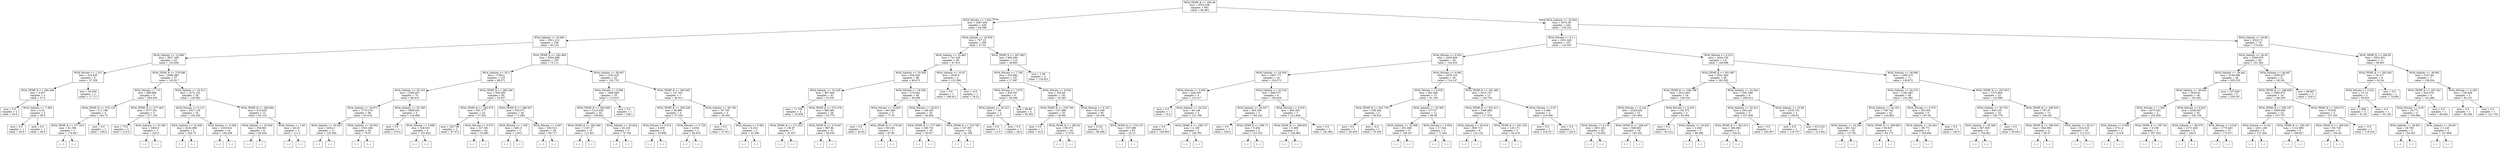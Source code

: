 digraph Tree {
node [shape=box] ;
0 [label="WOA_TEMP_K <= 294.36\nmse = 4524.038\nsamples = 681\nvalue = 96.403"] ;
1 [label="WOA_Nitrate <= 7.642\nmse = 2487.459\nsamples = 438\nvalue = 64.289"] ;
0 -> 1 [labeldistance=2.5, labelangle=45, headlabel="True"] ;
2 [label="WOA_Salinity <= 33.691\nmse = 2811.212\nsamples = 238\nvalue = 85.133"] ;
1 -> 2 ;
3 [label="WOA_Salinity <= 12.689\nmse = 3627.269\nsamples = 43\nvalue = 133.836"] ;
2 -> 3 ;
4 [label="WOA_Nitrate <= 1.311\nmse = 419.655\nsamples = 6\nvalue = 37.358"] ;
3 -> 4 ;
5 [label="WOA_TEMP_K <= 290.448\nmse = 4.667\nsamples = 3\nvalue = 57.0"] ;
4 -> 5 ;
6 [label="mse = 0.0\nsamples = 1\nvalue = 54.0"] ;
5 -> 6 ;
7 [label="WOA_Salinity <= 7.363\nmse = 0.25\nsamples = 2\nvalue = 58.5"] ;
5 -> 7 ;
8 [label="mse = 0.0\nsamples = 1\nvalue = 58.0"] ;
7 -> 8 ;
9 [label="mse = 0.0\nsamples = 1\nvalue = 59.0"] ;
7 -> 9 ;
10 [label="mse = 63.054\nsamples = 3\nvalue = 17.717"] ;
4 -> 10 ;
11 [label="WOA_TEMP_K <= 278.596\nmse = 2896.585\nsamples = 37\nvalue = 143.817"] ;
3 -> 11 ;
12 [label="WOA_Nitrate <= 7.0\nmse = 999.868\nsamples = 9\nvalue = 204.636"] ;
11 -> 12 ;
13 [label="WOA_TEMP_K <= 278.116\nmse = 111.188\nsamples = 4\nvalue = 182.75"] ;
12 -> 13 ;
14 [label="WOA_TEMP_K <= 277.615\nmse = 81.556\nsamples = 3\nvalue = 178.667"] ;
13 -> 14 ;
15 [label="(...)"] ;
14 -> 15 ;
16 [label="(...)"] ;
14 -> 16 ;
17 [label="mse = 0.0\nsamples = 1\nvalue = 195.0"] ;
13 -> 17 ;
18 [label="WOA_TEMP_K <= 277.403\nmse = 1077.551\nsamples = 5\nvalue = 217.143"] ;
12 -> 18 ;
19 [label="mse = 75.0\nsamples = 2\nvalue = 215.0"] ;
18 -> 19 ;
20 [label="WOA_Salinity <= 33.385\nmse = 2400.0\nsamples = 3\nvalue = 220.0"] ;
18 -> 20 ;
21 [label="(...)"] ;
20 -> 21 ;
22 [label="(...)"] ;
20 -> 22 ;
23 [label="WOA_Salinity <= 32.513\nmse = 2272.152\nsamples = 28\nvalue = 129.582"] ;
11 -> 23 ;
24 [label="WOA_Nitrate <= 0.121\nmse = 2017.118\nsamples = 16\nvalue = 154.329"] ;
23 -> 24 ;
25 [label="WOA_Salinity <= 31.838\nmse = 4162.688\nsamples = 2\nvalue = 202.75"] ;
24 -> 25 ;
26 [label="(...)"] ;
25 -> 26 ;
27 [label="(...)"] ;
25 -> 27 ;
28 [label="WOA_Nitrate <= 0.358\nmse = 1203.622\nsamples = 14\nvalue = 146.258"] ;
24 -> 28 ;
29 [label="(...)"] ;
28 -> 29 ;
38 [label="(...)"] ;
28 -> 38 ;
53 [label="WOA_TEMP_K <= 289.884\nmse = 415.629\nsamples = 12\nvalue = 93.114"] ;
23 -> 53 ;
54 [label="WOA_Salinity <= 33.634\nmse = 358.091\nsamples = 8\nvalue = 84.629"] ;
53 -> 54 ;
55 [label="(...)"] ;
54 -> 55 ;
68 [label="(...)"] ;
54 -> 68 ;
69 [label="WOA_Nitrate <= 1.83\nmse = 46.25\nsamples = 4\nvalue = 111.5"] ;
53 -> 69 ;
70 [label="(...)"] ;
69 -> 70 ;
71 [label="(...)"] ;
69 -> 71 ;
74 [label="WOA_TEMP_K <= 292.469\nmse = 2054.698\nsamples = 195\nvalue = 75.111"] ;
2 -> 74 ;
75 [label="WOA_Salinity <= 35.2\nmse = 1789.5\nsamples = 153\nvalue = 68.371"] ;
74 -> 75 ;
76 [label="WOA_Salinity <= 35.153\nmse = 2290.831\nsamples = 70\nvalue = 86.915"] ;
75 -> 76 ;
77 [label="WOA_Salinity <= 34.071\nmse = 1770.274\nsamples = 66\nvalue = 82.616"] ;
76 -> 77 ;
78 [label="WOA_Salinity <= 34.043\nmse = 2634.3\nsamples = 11\nvalue = 102.565"] ;
77 -> 78 ;
79 [label="(...)"] ;
78 -> 79 ;
96 [label="(...)"] ;
78 -> 96 ;
97 [label="WOA_Salinity <= 34.954\nmse = 1533.349\nsamples = 55\nvalue = 79.07"] ;
77 -> 97 ;
98 [label="(...)"] ;
97 -> 98 ;
177 [label="(...)"] ;
97 -> 177 ;
200 [label="WOA_Salinity <= 35.169\nmse = 5699.941\nsamples = 4\nvalue = 143.866"] ;
76 -> 200 ;
201 [label="mse = 0.0\nsamples = 1\nvalue = 270.0"] ;
200 -> 201 ;
202 [label="WOA_Nitrate <= 5.698\nmse = 528.933\nsamples = 3\nvalue = 101.822"] ;
200 -> 202 ;
203 [label="(...)"] ;
202 -> 203 ;
206 [label="(...)"] ;
202 -> 206 ;
207 [label="WOA_TEMP_K <= 289.248\nmse = 839.395\nsamples = 83\nvalue = 52.827"] ;
75 -> 207 ;
208 [label="WOA_TEMP_K <= 282.574\nmse = 561.377\nsamples = 43\nvalue = 37.932"] ;
207 -> 208 ;
209 [label="mse = 140.748\nsamples = 3\nvalue = 87.673"] ;
208 -> 209 ;
210 [label="WOA_Nitrate <= 0.074\nmse = 327.581\nsamples = 40\nvalue = 32.885"] ;
208 -> 210 ;
211 [label="(...)"] ;
210 -> 211 ;
212 [label="(...)"] ;
210 -> 212 ;
259 [label="WOA_TEMP_K <= 289.557\nmse = 554.571\nsamples = 40\nvalue = 71.694"] ;
207 -> 259 ;
260 [label="WOA_Nitrate <= 1.195\nmse = 3481.0\nsamples = 2\nvalue = 129.0"] ;
259 -> 260 ;
261 [label="(...)"] ;
260 -> 261 ;
262 [label="(...)"] ;
260 -> 262 ;
263 [label="WOA_Nitrate <= 0.407\nmse = 336.512\nsamples = 38\nvalue = 69.717"] ;
259 -> 263 ;
264 [label="(...)"] ;
263 -> 264 ;
285 [label="(...)"] ;
263 -> 285 ;
312 [label="WOA_Salinity <= 36.647\nmse = 2192.423\nsamples = 42\nvalue = 102.733"] ;
74 -> 312 ;
313 [label="WOA_Nitrate <= 5.098\nmse = 1806.069\nsamples = 35\nvalue = 115.013"] ;
312 -> 313 ;
314 [label="WOA_TEMP_K <= 293.949\nmse = 1213.029\nsamples = 34\nvalue = 109.843"] ;
313 -> 314 ;
315 [label="WOA_TEMP_K <= 293.399\nmse = 1167.27\nsamples = 31\nvalue = 113.401"] ;
314 -> 315 ;
316 [label="(...)"] ;
315 -> 316 ;
345 [label="(...)"] ;
315 -> 345 ;
350 [label="WOA_Salinity <= 35.624\nmse = 45.225\nsamples = 3\nvalue = 70.704"] ;
314 -> 350 ;
351 [label="(...)"] ;
350 -> 351 ;
354 [label="(...)"] ;
350 -> 354 ;
355 [label="mse = 0.0\nsamples = 1\nvalue = 239.1"] ;
313 -> 355 ;
356 [label="WOA_TEMP_K <= 293.942\nmse = 147.031\nsamples = 7\nvalue = 46.911"] ;
312 -> 356 ;
357 [label="WOA_TEMP_K <= 293.426\nmse = 66.886\nsamples = 4\nvalue = 57.242"] ;
356 -> 357 ;
358 [label="WOA_Nitrate <= 0.014\nmse = 6.905\nsamples = 2\nvalue = 50.858"] ;
357 -> 358 ;
359 [label="(...)"] ;
358 -> 359 ;
360 [label="(...)"] ;
358 -> 360 ;
361 [label="WOA_Nitrate <= 0.728\nmse = 4.004\nsamples = 2\nvalue = 66.819"] ;
357 -> 361 ;
362 [label="(...)"] ;
361 -> 362 ;
363 [label="(...)"] ;
361 -> 363 ;
364 [label="WOA_Salinity <= 36.738\nmse = 50.756\nsamples = 3\nvalue = 38.302"] ;
356 -> 364 ;
365 [label="mse = 0.0\nsamples = 1\nvalue = 47.811"] ;
364 -> 365 ;
366 [label="WOA_Nitrate <= 0.581\nmse = 8.322\nsamples = 2\nvalue = 33.548"] ;
364 -> 366 ;
367 [label="(...)"] ;
366 -> 367 ;
368 [label="(...)"] ;
366 -> 368 ;
369 [label="WOA_Salinity <= 33.879\nmse = 797.15\nsamples = 200\nvalue = 37.52"] ;
1 -> 369 ;
370 [label="WOA_Salinity <= 33.862\nmse = 741.529\nsamples = 90\nvalue = 47.613"] ;
369 -> 370 ;
371 [label="WOA_Salinity <= 33.458\nmse = 634.562\nsamples = 88\nvalue = 46.473"] ;
370 -> 371 ;
372 [label="WOA_Salinity <= 32.229\nmse = 887.464\nsamples = 42\nvalue = 53.541"] ;
371 -> 372 ;
373 [label="mse = 71.759\nsamples = 4\nvalue = 25.838"] ;
372 -> 373 ;
374 [label="WOA_TEMP_K <= 272.078\nmse = 886.363\nsamples = 38\nvalue = 55.775"] ;
372 -> 374 ;
375 [label="WOA_TEMP_K <= 271.612\nmse = 130.97\nsamples = 7\nvalue = 41.927"] ;
374 -> 375 ;
376 [label="(...)"] ;
375 -> 376 ;
379 [label="(...)"] ;
375 -> 379 ;
384 [label="WOA_TEMP_K <= 274.007\nmse = 987.66\nsamples = 31\nvalue = 58.438"] ;
374 -> 384 ;
385 [label="(...)"] ;
384 -> 385 ;
400 [label="(...)"] ;
384 -> 400 ;
403 [label="WOA_Nitrate <= 18.558\nmse = 275.642\nsamples = 46\nvalue = 39.299"] ;
371 -> 403 ;
404 [label="WOA_Nitrate <= 10.851\nmse = 397.684\nsamples = 3\nvalue = 77.33"] ;
403 -> 404 ;
405 [label="mse = 0.0\nsamples = 1\nvalue = 45.83"] ;
404 -> 405 ;
406 [label="WOA_TEMP_K <= 279.68\nmse = 89.245\nsamples = 2\nvalue = 87.83"] ;
404 -> 406 ;
407 [label="(...)"] ;
406 -> 407 ;
408 [label="(...)"] ;
406 -> 408 ;
409 [label="WOA_Nitrate <= 24.512\nmse = 168.433\nsamples = 43\nvalue = 36.845"] ;
403 -> 409 ;
410 [label="WOA_TEMP_K <= 277.669\nmse = 189.733\nsamples = 19\nvalue = 30.817"] ;
409 -> 410 ;
411 [label="(...)"] ;
410 -> 411 ;
440 [label="(...)"] ;
410 -> 440 ;
445 [label="WOA_TEMP_K <= 274.795\nmse = 107.857\nsamples = 24\nvalue = 41.198"] ;
409 -> 445 ;
446 [label="(...)"] ;
445 -> 446 ;
487 [label="(...)"] ;
445 -> 487 ;
490 [label="WOA_Salinity <= 33.87\nmse = 2030.0\nsamples = 2\nvalue = 123.366"] ;
370 -> 490 ;
491 [label="mse = 0.0\nsamples = 1\nvalue = 168.421"] ;
490 -> 491 ;
492 [label="mse = -0.0\nsamples = 1\nvalue = 78.31"] ;
490 -> 492 ;
493 [label="WOA_TEMP_K <= 287.683\nmse = 682.094\nsamples = 110\nvalue = 28.843"] ;
369 -> 493 ;
494 [label="WOA_Nitrate <= 7.709\nmse = 535.883\nsamples = 107\nvalue = 27.097"] ;
493 -> 494 ;
495 [label="WOA_Nitrate <= 7.679\nmse = 926.507\nsamples = 6\nvalue = 56.646"] ;
494 -> 495 ;
496 [label="WOA_Salinity <= 35.223\nmse = 7.29\nsamples = 2\nvalue = 23.7"] ;
495 -> 496 ;
497 [label="mse = 0.0\nsamples = 1\nvalue = 21.0"] ;
496 -> 497 ;
498 [label="mse = 0.0\nsamples = 1\nvalue = 26.4"] ;
496 -> 498 ;
499 [label="mse = 98.89\nsamples = 4\nvalue = 83.002"] ;
495 -> 499 ;
500 [label="WOA_Nitrate <= 9.034\nmse = 454.08\nsamples = 101\nvalue = 25.263"] ;
494 -> 500 ;
501 [label="WOA_TEMP_K <= 276.749\nmse = 107.488\nsamples = 35\nvalue = 18.592"] ;
500 -> 501 ;
502 [label="mse = 0.0\nsamples = 1\nvalue = 42.0"] ;
501 -> 502 ;
503 [label="WOA_TEMP_K <= 283.62\nmse = 89.373\nsamples = 34\nvalue = 17.674"] ;
501 -> 503 ;
504 [label="(...)"] ;
503 -> 504 ;
521 [label="(...)"] ;
503 -> 521 ;
528 [label="WOA_Nitrate <= 9.102\nmse = 613.346\nsamples = 66\nvalue = 29.106"] ;
500 -> 528 ;
529 [label="mse = 0.541\nsamples = 3\nvalue = 98.288"] ;
528 -> 529 ;
530 [label="WOA_TEMP_K <= 274.137\nmse = 357.688\nsamples = 63\nvalue = 25.13"] ;
528 -> 530 ;
531 [label="(...)"] ;
530 -> 531 ;
550 [label="(...)"] ;
530 -> 550 ;
641 [label="mse = 1.46\nsamples = 3\nvalue = 118.451"] ;
493 -> 641 ;
642 [label="WOA_Salinity <= 35.954\nmse = 3074.38\nsamples = 243\nvalue = 153.221"] ;
0 -> 642 [labeldistance=2.5, labelangle=-45, headlabel="False"] ;
643 [label="WOA_Nitrate <= 0.11\nmse = 2201.445\nsamples = 167\nvalue = 143.597"] ;
642 -> 643 ;
644 [label="WOA_Nitrate <= 0.024\nmse = 2285.609\nsamples = 36\nvalue = 124.253"] ;
643 -> 644 ;
645 [label="WOA_Salinity <= 34.934\nmse = 1687.771\nsamples = 10\nvalue = 154.573"] ;
644 -> 645 ;
646 [label="WOA_Nitrate <= 0.003\nmse = 448.205\nsamples = 4\nvalue = 123.517"] ;
645 -> 646 ;
647 [label="mse = 0.0\nsamples = 1\nvalue = 74.0"] ;
646 -> 647 ;
648 [label="WOA_Salinity <= 34.233\nmse = 46.148\nsamples = 3\nvalue = 131.769"] ;
646 -> 648 ;
649 [label="mse = 0.0\nsamples = 1\nvalue = 146.656"] ;
648 -> 649 ;
650 [label="WOA_TEMP_K <= 298.727\nmse = 2.189\nsamples = 2\nvalue = 128.792"] ;
648 -> 650 ;
651 [label="(...)"] ;
650 -> 651 ;
652 [label="(...)"] ;
650 -> 652 ;
653 [label="WOA_Salinity <= 35.518\nmse = 998.373\nsamples = 6\nvalue = 185.629"] ;
645 -> 653 ;
654 [label="WOA_Salinity <= 35.047\nmse = 405.356\nsamples = 3\nvalue = 165.142"] ;
653 -> 654 ;
655 [label="mse = 0.0\nsamples = 1\nvalue = 200.0"] ;
654 -> 655 ;
656 [label="WOA_TEMP_K <= 296.71\nmse = 0.454\nsamples = 2\nvalue = 153.523"] ;
654 -> 656 ;
657 [label="(...)"] ;
656 -> 657 ;
658 [label="(...)"] ;
656 -> 658 ;
659 [label="WOA_Nitrate <= 0.016\nmse = 483.363\nsamples = 3\nvalue = 212.944"] ;
653 -> 659 ;
660 [label="WOA_TEMP_K <= 299.832\nmse = 0.469\nsamples = 2\nvalue = 228.485"] ;
659 -> 660 ;
661 [label="(...)"] ;
660 -> 661 ;
662 [label="(...)"] ;
660 -> 662 ;
663 [label="mse = 0.0\nsamples = 1\nvalue = 181.862"] ;
659 -> 663 ;
664 [label="WOA_Nitrate <= 0.065\nmse = 2076.319\nsamples = 26\nvalue = 114.147"] ;
644 -> 664 ;
665 [label="WOA_Nitrate <= 0.028\nmse = 692.086\nsamples = 13\nvalue = 91.194"] ;
664 -> 665 ;
666 [label="WOA_TEMP_K <= 301.739\nmse = 258.264\nsamples = 2\nvalue = 56.818"] ;
665 -> 666 ;
667 [label="mse = 0.0\nsamples = 1\nvalue = 45.455"] ;
666 -> 667 ;
668 [label="mse = -0.0\nsamples = 1\nvalue = 79.545"] ;
666 -> 668 ;
669 [label="WOA_Salinity <= 35.385\nmse = 477.57\nsamples = 11\nvalue = 98.56"] ;
665 -> 669 ;
670 [label="WOA_Salinity <= 32.508\nmse = 261.948\nsamples = 8\nvalue = 109.247"] ;
669 -> 670 ;
671 [label="(...)"] ;
670 -> 671 ;
672 [label="(...)"] ;
670 -> 672 ;
683 [label="WOA_Nitrate <= 0.054\nmse = 17.244\nsamples = 3\nvalue = 71.842"] ;
669 -> 683 ;
684 [label="(...)"] ;
683 -> 684 ;
687 [label="(...)"] ;
683 -> 687 ;
688 [label="WOA_TEMP_K <= 301.483\nmse = 2415.747\nsamples = 13\nvalue = 129.754"] ;
664 -> 688 ;
689 [label="WOA_TEMP_K <= 301.011\nmse = 1496.868\nsamples = 11\nvalue = 117.516"] ;
688 -> 689 ;
690 [label="WOA_Salinity <= 35.619\nmse = 828.713\nsamples = 8\nvalue = 133.132"] ;
689 -> 690 ;
691 [label="(...)"] ;
690 -> 691 ;
700 [label="(...)"] ;
690 -> 700 ;
701 [label="WOA_TEMP_K <= 301.203\nmse = 120.171\nsamples = 3\nvalue = 64.419"] ;
689 -> 701 ;
702 [label="(...)"] ;
701 -> 702 ;
703 [label="(...)"] ;
701 -> 703 ;
706 [label="WOA_Nitrate <= 0.07\nmse = 0.489\nsamples = 2\nvalue = 219.506"] ;
688 -> 706 ;
707 [label="mse = 0.0\nsamples = 1\nvalue = 218.517"] ;
706 -> 707 ;
708 [label="mse = 0.0\nsamples = 1\nvalue = 220.0"] ;
706 -> 708 ;
709 [label="WOA_Nitrate <= 0.215\nmse = 2044.706\nsamples = 131\nvalue = 148.986"] ;
643 -> 709 ;
710 [label="WOA_TEMP_K <= 301.997\nmse = 2541.064\nsamples = 60\nvalue = 162.502"] ;
709 -> 710 ;
711 [label="WOA_TEMP_K <= 300.788\nmse = 2412.043\nsamples = 54\nvalue = 158.234"] ;
710 -> 711 ;
712 [label="WOA_Nitrate <= 0.144\nmse = 2229.629\nsamples = 51\nvalue = 161.904"] ;
711 -> 712 ;
713 [label="WOA_Nitrate <= 0.135\nmse = 2851.432\nsamples = 35\nvalue = 170.803"] ;
712 -> 713 ;
714 [label="(...)"] ;
713 -> 714 ;
725 [label="(...)"] ;
713 -> 725 ;
740 [label="WOA_TEMP_K <= 299.437\nmse = 649.692\nsamples = 16\nvalue = 145.332"] ;
712 -> 740 ;
741 [label="(...)"] ;
740 -> 741 ;
770 [label="(...)"] ;
740 -> 770 ;
771 [label="WOA_Nitrate <= 0.163\nmse = 120.375\nsamples = 3\nvalue = 82.094"] ;
711 -> 771 ;
772 [label="mse = 0.0\nsamples = 1\nvalue = 63.212"] ;
771 -> 772 ;
773 [label="WOA_Salinity <= 34.542\nmse = 2.049\nsamples = 2\nvalue = 88.388"] ;
771 -> 773 ;
774 [label="(...)"] ;
773 -> 774 ;
775 [label="(...)"] ;
773 -> 775 ;
776 [label="WOA_Salinity <= 33.554\nmse = 1591.996\nsamples = 6\nvalue = 208.914"] ;
710 -> 776 ;
777 [label="WOA_Salinity <= 33.413\nmse = 364.245\nsamples = 3\nvalue = 227.809"] ;
776 -> 777 ;
778 [label="WOA_TEMP_K <= 302.415\nmse = 266.665\nsamples = 2\nvalue = 220.41"] ;
777 -> 778 ;
779 [label="(...)"] ;
778 -> 779 ;
780 [label="(...)"] ;
778 -> 780 ;
781 [label="mse = 0.0\nsamples = 1\nvalue = 250.007"] ;
777 -> 781 ;
782 [label="WOA_Salinity <= 33.69\nmse = 2105.751\nsamples = 3\nvalue = 190.02"] ;
776 -> 782 ;
783 [label="mse = 0.0\nsamples = 1\nvalue = 119.757"] ;
782 -> 783 ;
784 [label="mse = 613.518\nsamples = 2\nvalue = 213.441"] ;
782 -> 784 ;
785 [label="WOA_Salinity <= 34.606\nmse = 1289.374\nsamples = 71\nvalue = 136.872"] ;
709 -> 785 ;
786 [label="WOA_Salinity <= 34.473\nmse = 1182.082\nsamples = 48\nvalue = 143.382"] ;
785 -> 786 ;
787 [label="WOA_Salinity <= 34.153\nmse = 759.742\nsamples = 42\nvalue = 134.963"] ;
786 -> 787 ;
788 [label="WOA_Salinity <= 32.384\nmse = 681.522\nsamples = 38\nvalue = 137.94"] ;
787 -> 788 ;
789 [label="(...)"] ;
788 -> 789 ;
794 [label="(...)"] ;
788 -> 794 ;
843 [label="WOA_TEMP_K <= 299.663\nmse = 80.837\nsamples = 4\nvalue = 94.773"] ;
787 -> 843 ;
844 [label="(...)"] ;
843 -> 844 ;
849 [label="(...)"] ;
843 -> 849 ;
850 [label="WOA_Nitrate <= 0.375\nmse = 503.091\nsamples = 6\nvalue = 197.64"] ;
786 -> 850 ;
851 [label="WOA_Salinity <= 34.543\nmse = 98.771\nsamples = 5\nvalue = 204.845"] ;
850 -> 851 ;
852 [label="(...)"] ;
851 -> 852 ;
857 [label="(...)"] ;
851 -> 857 ;
858 [label="mse = 0.0\nsamples = 1\nvalue = 140.0"] ;
850 -> 858 ;
859 [label="WOA_TEMP_K <= 297.833\nmse = 1275.804\nsamples = 23\nvalue = 125.688"] ;
785 -> 859 ;
860 [label="WOA_Salinity <= 35.733\nmse = 665.105\nsamples = 10\nvalue = 150.779"] ;
859 -> 860 ;
861 [label="WOA_Salinity <= 35.586\nmse = 507.955\nsamples = 9\nvalue = 154.081"] ;
860 -> 861 ;
862 [label="(...)"] ;
861 -> 862 ;
873 [label="(...)"] ;
861 -> 873 ;
874 [label="mse = 0.0\nsamples = 1\nvalue = 94.643"] ;
860 -> 874 ;
875 [label="WOA_TEMP_K <= 299.505\nmse = 797.07\nsamples = 13\nvalue = 104.181"] ;
859 -> 875 ;
876 [label="WOA_TEMP_K <= 298.554\nmse = 944.694\nsamples = 3\nvalue = 65.37"] ;
875 -> 876 ;
877 [label="(...)"] ;
876 -> 877 ;
878 [label="(...)"] ;
876 -> 878 ;
881 [label="WOA_Salinity <= 35.217\nmse = 324.518\nsamples = 10\nvalue = 113.313"] ;
875 -> 881 ;
882 [label="(...)"] ;
881 -> 882 ;
893 [label="(...)"] ;
881 -> 893 ;
898 [label="WOA_Salinity <= 36.69\nmse = 4320.72\nsamples = 76\nvalue = 173.832"] ;
642 -> 898 ;
899 [label="WOA_Salinity <= 36.45\nmse = 3309.678\nsamples = 65\nvalue = 191.362"] ;
898 -> 899 ;
900 [label="WOA_Salinity <= 36.442\nmse = 3190.696\nsamples = 44\nvalue = 203.253"] ;
899 -> 900 ;
901 [label="WOA_Salinity <= 36.043\nmse = 3043.01\nsamples = 39\nvalue = 191.481"] ;
900 -> 901 ;
902 [label="WOA_Nitrate <= 1.305\nmse = 4273.402\nsamples = 4\nvalue = 253.929"] ;
901 -> 902 ;
903 [label="WOA_Nitrate <= 0.599\nmse = 3721.0\nsamples = 2\nvalue = 213.8"] ;
902 -> 903 ;
904 [label="(...)"] ;
903 -> 904 ;
905 [label="(...)"] ;
903 -> 905 ;
906 [label="WOA_TEMP_K <= 297.54\nmse = 0.109\nsamples = 2\nvalue = 307.433"] ;
902 -> 906 ;
907 [label="(...)"] ;
906 -> 907 ;
908 [label="(...)"] ;
906 -> 908 ;
909 [label="WOA_Nitrate <= 0.025\nmse = 2248.367\nsamples = 35\nvalue = 182.739"] ;
901 -> 909 ;
910 [label="WOA_Salinity <= 36.379\nmse = 1371.429\nsamples = 4\nvalue = 240.0"] ;
909 -> 910 ;
911 [label="(...)"] ;
910 -> 911 ;
912 [label="(...)"] ;
910 -> 912 ;
913 [label="WOA_Nitrate <= 0.545\nmse = 1770.463\nsamples = 31\nvalue = 173.417"] ;
909 -> 913 ;
914 [label="(...)"] ;
913 -> 914 ;
941 [label="(...)"] ;
913 -> 941 ;
946 [label="mse = 107.639\nsamples = 5\nvalue = 259.167"] ;
900 -> 946 ;
947 [label="WOA_Salinity <= 36.647\nmse = 2395.877\nsamples = 21\nvalue = 162.06"] ;
899 -> 947 ;
948 [label="WOA_TEMP_K <= 298.609\nmse = 1865.873\nsamples = 18\nvalue = 146.259"] ;
947 -> 948 ;
949 [label="WOA_TEMP_K <= 295.197\nmse = 1809.949\nsamples = 14\nvalue = 157.757"] ;
948 -> 949 ;
950 [label="WOA_Nitrate <= 0.161\nmse = 2451.148\nsamples = 5\nvalue = 137.462"] ;
949 -> 950 ;
951 [label="(...)"] ;
950 -> 951 ;
952 [label="(...)"] ;
950 -> 952 ;
955 [label="WOA_TEMP_K <= 295.347\nmse = 1112.989\nsamples = 9\nvalue = 168.827"] ;
949 -> 955 ;
956 [label="(...)"] ;
955 -> 956 ;
957 [label="(...)"] ;
955 -> 957 ;
970 [label="WOA_TEMP_K <= 300.573\nmse = 78.029\nsamples = 4\nvalue = 107.163"] ;
948 -> 970 ;
971 [label="WOA_TEMP_K <= 299.502\nmse = 60.728\nsamples = 3\nvalue = 104.45"] ;
970 -> 971 ;
972 [label="(...)"] ;
971 -> 972 ;
973 [label="(...)"] ;
971 -> 973 ;
974 [label="mse = -0.0\nsamples = 1\nvalue = 118.016"] ;
970 -> 974 ;
975 [label="mse = 66.667\nsamples = 3\nvalue = 220.0"] ;
947 -> 975 ;
976 [label="WOA_TEMP_K <= 296.65\nmse = 1822.851\nsamples = 11\nvalue = 99.901"] ;
898 -> 976 ;
977 [label="WOA_TEMP_K <= 295.502\nmse = 34.317\nsamples = 4\nvalue = 62.04"] ;
976 -> 977 ;
978 [label="WOA_Nitrate <= 0.222\nmse = 10.15\nsamples = 3\nvalue = 58.625"] ;
977 -> 978 ;
979 [label="mse = 1.688\nsamples = 2\nvalue = 61.25"] ;
978 -> 979 ;
980 [label="mse = 0.0\nsamples = 1\nvalue = 55.126"] ;
978 -> 980 ;
981 [label="mse = 0.0\nsamples = 1\nvalue = 70.009"] ;
977 -> 981 ;
982 [label="WOA_Salinity <= 36.991\nmse = 1247.84\nsamples = 7\nvalue = 129.024"] ;
976 -> 982 ;
983 [label="WOA_TEMP_K <= 297.341\nmse = 624.879\nsamples = 5\nvalue = 142.486"] ;
982 -> 983 ;
984 [label="WOA_Nitrate <= 0.05\nmse = 24.771\nsamples = 4\nvalue = 150.669"] ;
983 -> 984 ;
985 [label="WOA_Salinity <= 36.851\nmse = 28.783\nsamples = 2\nvalue = 154.245"] ;
984 -> 985 ;
986 [label="(...)"] ;
985 -> 986 ;
987 [label="(...)"] ;
985 -> 987 ;
988 [label="WOA_Salinity <= 36.831\nmse = 3.145\nsamples = 2\nvalue = 147.808"] ;
984 -> 988 ;
989 [label="(...)"] ;
988 -> 989 ;
990 [label="(...)"] ;
988 -> 990 ;
991 [label="mse = 0.0\nsamples = 1\nvalue = 68.844"] ;
983 -> 991 ;
992 [label="WOA_Nitrate <= 0.205\nmse = 706.658\nsamples = 2\nvalue = 84.151"] ;
982 -> 992 ;
993 [label="mse = 0.0\nsamples = 1\nvalue = 65.354"] ;
992 -> 993 ;
994 [label="mse = 0.0\nsamples = 1\nvalue = 121.745"] ;
992 -> 994 ;
}